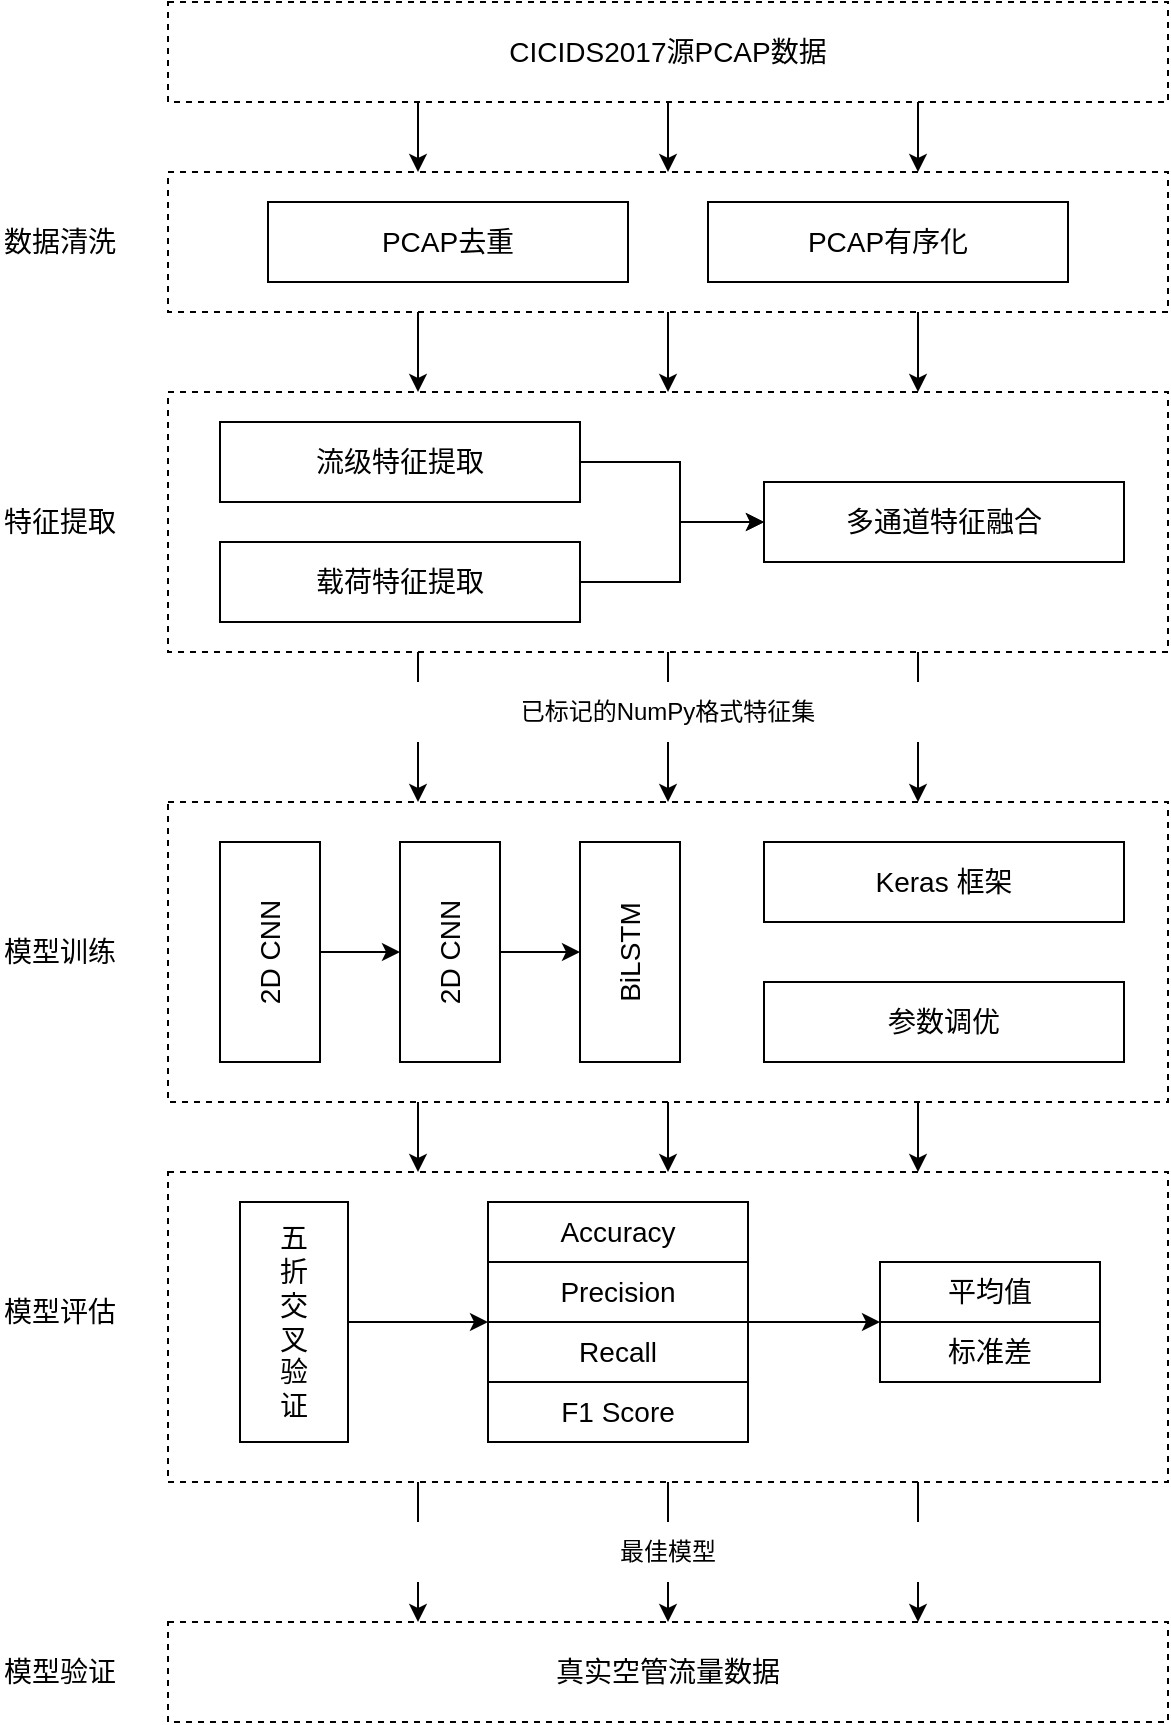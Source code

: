 <mxfile version="24.2.8" type="github">
  <diagram name="第 1 页" id="OkPsT_IW5kjx7w04LjVZ">
    <mxGraphModel dx="782" dy="702" grid="1" gridSize="10" guides="1" tooltips="1" connect="1" arrows="1" fold="1" page="1" pageScale="1" pageWidth="827" pageHeight="1169" math="0" shadow="0">
      <root>
        <mxCell id="0" />
        <mxCell id="1" parent="0" />
        <mxCell id="D_5Hzrj7gXOV7BN0E7Wh-92" style="edgeStyle=orthogonalEdgeStyle;rounded=0;orthogonalLoop=1;jettySize=auto;html=1;exitX=0.25;exitY=1;exitDx=0;exitDy=0;entryX=0.25;entryY=0;entryDx=0;entryDy=0;" edge="1" parent="1" source="D_5Hzrj7gXOV7BN0E7Wh-86" target="D_5Hzrj7gXOV7BN0E7Wh-91">
          <mxGeometry relative="1" as="geometry" />
        </mxCell>
        <mxCell id="D_5Hzrj7gXOV7BN0E7Wh-93" style="edgeStyle=orthogonalEdgeStyle;rounded=0;orthogonalLoop=1;jettySize=auto;html=1;exitX=0.5;exitY=1;exitDx=0;exitDy=0;entryX=0.5;entryY=0;entryDx=0;entryDy=0;" edge="1" parent="1" source="D_5Hzrj7gXOV7BN0E7Wh-86" target="D_5Hzrj7gXOV7BN0E7Wh-91">
          <mxGeometry relative="1" as="geometry" />
        </mxCell>
        <mxCell id="D_5Hzrj7gXOV7BN0E7Wh-94" style="edgeStyle=orthogonalEdgeStyle;rounded=0;orthogonalLoop=1;jettySize=auto;html=1;exitX=0.75;exitY=1;exitDx=0;exitDy=0;entryX=0.75;entryY=0;entryDx=0;entryDy=0;" edge="1" parent="1" source="D_5Hzrj7gXOV7BN0E7Wh-86" target="D_5Hzrj7gXOV7BN0E7Wh-91">
          <mxGeometry relative="1" as="geometry" />
        </mxCell>
        <mxCell id="D_5Hzrj7gXOV7BN0E7Wh-86" value="" style="rounded=0;whiteSpace=wrap;html=1;dashed=1;" vertex="1" parent="1">
          <mxGeometry x="164" y="615" width="500" height="155" as="geometry" />
        </mxCell>
        <mxCell id="D_5Hzrj7gXOV7BN0E7Wh-88" style="edgeStyle=orthogonalEdgeStyle;rounded=0;orthogonalLoop=1;jettySize=auto;html=1;exitX=0.25;exitY=1;exitDx=0;exitDy=0;entryX=0.25;entryY=0;entryDx=0;entryDy=0;" edge="1" parent="1" source="D_5Hzrj7gXOV7BN0E7Wh-63" target="D_5Hzrj7gXOV7BN0E7Wh-86">
          <mxGeometry relative="1" as="geometry" />
        </mxCell>
        <mxCell id="D_5Hzrj7gXOV7BN0E7Wh-89" style="edgeStyle=orthogonalEdgeStyle;rounded=0;orthogonalLoop=1;jettySize=auto;html=1;exitX=0.5;exitY=1;exitDx=0;exitDy=0;entryX=0.5;entryY=0;entryDx=0;entryDy=0;" edge="1" parent="1" source="D_5Hzrj7gXOV7BN0E7Wh-63" target="D_5Hzrj7gXOV7BN0E7Wh-86">
          <mxGeometry relative="1" as="geometry" />
        </mxCell>
        <mxCell id="D_5Hzrj7gXOV7BN0E7Wh-90" style="edgeStyle=orthogonalEdgeStyle;rounded=0;orthogonalLoop=1;jettySize=auto;html=1;exitX=0.75;exitY=1;exitDx=0;exitDy=0;entryX=0.75;entryY=0;entryDx=0;entryDy=0;" edge="1" parent="1" source="D_5Hzrj7gXOV7BN0E7Wh-63" target="D_5Hzrj7gXOV7BN0E7Wh-86">
          <mxGeometry relative="1" as="geometry" />
        </mxCell>
        <mxCell id="D_5Hzrj7gXOV7BN0E7Wh-63" value="" style="rounded=0;whiteSpace=wrap;html=1;dashed=1;" vertex="1" parent="1">
          <mxGeometry x="164" y="430" width="500" height="150" as="geometry" />
        </mxCell>
        <mxCell id="D_5Hzrj7gXOV7BN0E7Wh-64" style="edgeStyle=orthogonalEdgeStyle;rounded=0;orthogonalLoop=1;jettySize=auto;html=1;exitX=0.25;exitY=1;exitDx=0;exitDy=0;entryX=0.25;entryY=0;entryDx=0;entryDy=0;" edge="1" parent="1" source="D_5Hzrj7gXOV7BN0E7Wh-13" target="D_5Hzrj7gXOV7BN0E7Wh-63">
          <mxGeometry relative="1" as="geometry" />
        </mxCell>
        <mxCell id="D_5Hzrj7gXOV7BN0E7Wh-65" style="edgeStyle=orthogonalEdgeStyle;rounded=0;orthogonalLoop=1;jettySize=auto;html=1;exitX=0.5;exitY=1;exitDx=0;exitDy=0;entryX=0.5;entryY=0;entryDx=0;entryDy=0;" edge="1" parent="1" source="D_5Hzrj7gXOV7BN0E7Wh-13" target="D_5Hzrj7gXOV7BN0E7Wh-63">
          <mxGeometry relative="1" as="geometry" />
        </mxCell>
        <mxCell id="D_5Hzrj7gXOV7BN0E7Wh-66" style="edgeStyle=orthogonalEdgeStyle;rounded=0;orthogonalLoop=1;jettySize=auto;html=1;exitX=0.75;exitY=1;exitDx=0;exitDy=0;entryX=0.75;entryY=0;entryDx=0;entryDy=0;" edge="1" parent="1" source="D_5Hzrj7gXOV7BN0E7Wh-13" target="D_5Hzrj7gXOV7BN0E7Wh-63">
          <mxGeometry relative="1" as="geometry" />
        </mxCell>
        <mxCell id="D_5Hzrj7gXOV7BN0E7Wh-13" value="" style="rounded=0;whiteSpace=wrap;html=1;dashed=1;" vertex="1" parent="1">
          <mxGeometry x="164" y="225" width="500" height="130" as="geometry" />
        </mxCell>
        <mxCell id="D_5Hzrj7gXOV7BN0E7Wh-18" style="edgeStyle=orthogonalEdgeStyle;rounded=0;orthogonalLoop=1;jettySize=auto;html=1;exitX=0.25;exitY=1;exitDx=0;exitDy=0;entryX=0.25;entryY=0;entryDx=0;entryDy=0;" edge="1" parent="1" source="D_5Hzrj7gXOV7BN0E7Wh-11" target="D_5Hzrj7gXOV7BN0E7Wh-13">
          <mxGeometry relative="1" as="geometry" />
        </mxCell>
        <mxCell id="D_5Hzrj7gXOV7BN0E7Wh-19" style="edgeStyle=orthogonalEdgeStyle;rounded=0;orthogonalLoop=1;jettySize=auto;html=1;exitX=0.5;exitY=1;exitDx=0;exitDy=0;entryX=0.5;entryY=0;entryDx=0;entryDy=0;" edge="1" parent="1" source="D_5Hzrj7gXOV7BN0E7Wh-11" target="D_5Hzrj7gXOV7BN0E7Wh-13">
          <mxGeometry relative="1" as="geometry" />
        </mxCell>
        <mxCell id="D_5Hzrj7gXOV7BN0E7Wh-20" style="edgeStyle=orthogonalEdgeStyle;rounded=0;orthogonalLoop=1;jettySize=auto;html=1;exitX=0.75;exitY=1;exitDx=0;exitDy=0;entryX=0.75;entryY=0;entryDx=0;entryDy=0;" edge="1" parent="1" source="D_5Hzrj7gXOV7BN0E7Wh-11" target="D_5Hzrj7gXOV7BN0E7Wh-13">
          <mxGeometry relative="1" as="geometry" />
        </mxCell>
        <mxCell id="D_5Hzrj7gXOV7BN0E7Wh-11" value="" style="rounded=0;whiteSpace=wrap;html=1;dashed=1;" vertex="1" parent="1">
          <mxGeometry x="164" y="115" width="500" height="70" as="geometry" />
        </mxCell>
        <mxCell id="D_5Hzrj7gXOV7BN0E7Wh-15" style="edgeStyle=orthogonalEdgeStyle;rounded=0;orthogonalLoop=1;jettySize=auto;html=1;entryX=0.5;entryY=0;entryDx=0;entryDy=0;" edge="1" parent="1" source="D_5Hzrj7gXOV7BN0E7Wh-1" target="D_5Hzrj7gXOV7BN0E7Wh-11">
          <mxGeometry relative="1" as="geometry" />
        </mxCell>
        <mxCell id="D_5Hzrj7gXOV7BN0E7Wh-21" style="edgeStyle=orthogonalEdgeStyle;rounded=0;orthogonalLoop=1;jettySize=auto;html=1;exitX=0.75;exitY=1;exitDx=0;exitDy=0;entryX=0.75;entryY=0;entryDx=0;entryDy=0;" edge="1" parent="1" source="D_5Hzrj7gXOV7BN0E7Wh-1" target="D_5Hzrj7gXOV7BN0E7Wh-11">
          <mxGeometry relative="1" as="geometry" />
        </mxCell>
        <mxCell id="D_5Hzrj7gXOV7BN0E7Wh-1" value="&lt;font style=&quot;font-size: 14px;&quot;&gt;CICIDS2017源PCAP数据&lt;/font&gt;" style="rounded=0;whiteSpace=wrap;html=1;dashed=1;" vertex="1" parent="1">
          <mxGeometry x="164" y="30" width="500" height="50" as="geometry" />
        </mxCell>
        <mxCell id="D_5Hzrj7gXOV7BN0E7Wh-4" value="&lt;font style=&quot;font-size: 14px;&quot;&gt;PCAP&lt;/font&gt;&lt;span style=&quot;font-size: 14px; background-color: initial;&quot;&gt;去重&lt;/span&gt;" style="rounded=0;whiteSpace=wrap;html=1;" vertex="1" parent="1">
          <mxGeometry x="214" y="130" width="180" height="40" as="geometry" />
        </mxCell>
        <mxCell id="D_5Hzrj7gXOV7BN0E7Wh-7" value="&lt;font style=&quot;font-size: 14px;&quot;&gt;PCAP有序化&lt;/font&gt;" style="rounded=0;whiteSpace=wrap;html=1;" vertex="1" parent="1">
          <mxGeometry x="434" y="130" width="180" height="40" as="geometry" />
        </mxCell>
        <mxCell id="D_5Hzrj7gXOV7BN0E7Wh-22" style="edgeStyle=orthogonalEdgeStyle;rounded=0;orthogonalLoop=1;jettySize=auto;html=1;exitX=1;exitY=0.5;exitDx=0;exitDy=0;" edge="1" parent="1" source="D_5Hzrj7gXOV7BN0E7Wh-8" target="D_5Hzrj7gXOV7BN0E7Wh-10">
          <mxGeometry relative="1" as="geometry">
            <Array as="points">
              <mxPoint x="420" y="260" />
              <mxPoint x="420" y="290" />
            </Array>
          </mxGeometry>
        </mxCell>
        <mxCell id="D_5Hzrj7gXOV7BN0E7Wh-8" value="&lt;span style=&quot;font-size: 14px;&quot;&gt;流级特征提取&lt;/span&gt;" style="rounded=0;whiteSpace=wrap;html=1;" vertex="1" parent="1">
          <mxGeometry x="190" y="240" width="180" height="40" as="geometry" />
        </mxCell>
        <mxCell id="D_5Hzrj7gXOV7BN0E7Wh-23" style="edgeStyle=orthogonalEdgeStyle;rounded=0;orthogonalLoop=1;jettySize=auto;html=1;exitX=1;exitY=0.5;exitDx=0;exitDy=0;entryX=0;entryY=0.5;entryDx=0;entryDy=0;" edge="1" parent="1" source="D_5Hzrj7gXOV7BN0E7Wh-9" target="D_5Hzrj7gXOV7BN0E7Wh-10">
          <mxGeometry relative="1" as="geometry">
            <mxPoint x="430" y="290" as="targetPoint" />
            <Array as="points">
              <mxPoint x="420" y="320" />
              <mxPoint x="420" y="290" />
            </Array>
          </mxGeometry>
        </mxCell>
        <mxCell id="D_5Hzrj7gXOV7BN0E7Wh-9" value="&lt;span style=&quot;font-size: 14px;&quot;&gt;载荷&lt;/span&gt;&lt;span style=&quot;font-size: 14px; background-color: initial;&quot;&gt;特征提取&lt;/span&gt;" style="rounded=0;whiteSpace=wrap;html=1;" vertex="1" parent="1">
          <mxGeometry x="190" y="300" width="180" height="40" as="geometry" />
        </mxCell>
        <mxCell id="D_5Hzrj7gXOV7BN0E7Wh-10" value="&lt;font style=&quot;font-size: 14px;&quot;&gt;多通道特征融合&lt;/font&gt;" style="rounded=0;whiteSpace=wrap;html=1;" vertex="1" parent="1">
          <mxGeometry x="462" y="270" width="180" height="40" as="geometry" />
        </mxCell>
        <mxCell id="D_5Hzrj7gXOV7BN0E7Wh-12" value="&lt;font style=&quot;font-size: 14px;&quot;&gt;数&lt;font style=&quot;font-size: 14px;&quot;&gt;据清洗&lt;/font&gt;&lt;/font&gt;" style="text;html=1;align=center;verticalAlign=middle;whiteSpace=wrap;rounded=0;" vertex="1" parent="1">
          <mxGeometry x="80" y="135" width="60" height="30" as="geometry" />
        </mxCell>
        <mxCell id="D_5Hzrj7gXOV7BN0E7Wh-14" value="" style="endArrow=classic;html=1;rounded=0;exitX=0.25;exitY=1;exitDx=0;exitDy=0;entryX=0.25;entryY=0;entryDx=0;entryDy=0;" edge="1" parent="1" source="D_5Hzrj7gXOV7BN0E7Wh-1" target="D_5Hzrj7gXOV7BN0E7Wh-11">
          <mxGeometry width="50" height="50" relative="1" as="geometry">
            <mxPoint x="380" y="370" as="sourcePoint" />
            <mxPoint x="430" y="320" as="targetPoint" />
          </mxGeometry>
        </mxCell>
        <mxCell id="D_5Hzrj7gXOV7BN0E7Wh-24" value="&lt;span style=&quot;font-size: 14px;&quot;&gt;特征提取&lt;/span&gt;" style="text;html=1;align=center;verticalAlign=middle;whiteSpace=wrap;rounded=0;" vertex="1" parent="1">
          <mxGeometry x="80" y="275" width="60" height="30" as="geometry" />
        </mxCell>
        <mxCell id="D_5Hzrj7gXOV7BN0E7Wh-59" style="edgeStyle=orthogonalEdgeStyle;rounded=0;orthogonalLoop=1;jettySize=auto;html=1;exitX=1;exitY=0.5;exitDx=0;exitDy=0;entryX=0;entryY=0.5;entryDx=0;entryDy=0;" edge="1" parent="1" source="D_5Hzrj7gXOV7BN0E7Wh-56" target="D_5Hzrj7gXOV7BN0E7Wh-57">
          <mxGeometry relative="1" as="geometry" />
        </mxCell>
        <mxCell id="D_5Hzrj7gXOV7BN0E7Wh-56" value="&lt;font style=&quot;font-size: 14px;&quot;&gt;2D CNN&lt;/font&gt;" style="rounded=0;whiteSpace=wrap;html=1;horizontal=0;" vertex="1" parent="1">
          <mxGeometry x="190" y="450" width="50" height="110" as="geometry" />
        </mxCell>
        <mxCell id="D_5Hzrj7gXOV7BN0E7Wh-60" style="edgeStyle=orthogonalEdgeStyle;rounded=0;orthogonalLoop=1;jettySize=auto;html=1;entryX=0;entryY=0.5;entryDx=0;entryDy=0;" edge="1" parent="1" source="D_5Hzrj7gXOV7BN0E7Wh-57" target="D_5Hzrj7gXOV7BN0E7Wh-58">
          <mxGeometry relative="1" as="geometry" />
        </mxCell>
        <mxCell id="D_5Hzrj7gXOV7BN0E7Wh-57" value="&lt;font style=&quot;font-size: 14px;&quot;&gt;2D CNN&lt;/font&gt;" style="rounded=0;whiteSpace=wrap;html=1;horizontal=0;" vertex="1" parent="1">
          <mxGeometry x="280" y="450" width="50" height="110" as="geometry" />
        </mxCell>
        <mxCell id="D_5Hzrj7gXOV7BN0E7Wh-58" value="&lt;font style=&quot;font-size: 14px;&quot;&gt;BiLSTM&lt;/font&gt;" style="rounded=0;whiteSpace=wrap;html=1;horizontal=0;" vertex="1" parent="1">
          <mxGeometry x="370" y="450" width="50" height="110" as="geometry" />
        </mxCell>
        <mxCell id="D_5Hzrj7gXOV7BN0E7Wh-61" value="&lt;font style=&quot;font-size: 14px;&quot;&gt;Keras 框架&lt;/font&gt;" style="rounded=0;whiteSpace=wrap;html=1;" vertex="1" parent="1">
          <mxGeometry x="462" y="450" width="180" height="40" as="geometry" />
        </mxCell>
        <mxCell id="D_5Hzrj7gXOV7BN0E7Wh-62" value="&lt;span style=&quot;font-size: 14px;&quot;&gt;参数调优&lt;/span&gt;" style="rounded=0;whiteSpace=wrap;html=1;" vertex="1" parent="1">
          <mxGeometry x="462" y="520" width="180" height="40" as="geometry" />
        </mxCell>
        <mxCell id="D_5Hzrj7gXOV7BN0E7Wh-68" value="已标记的NumPy格式特征集" style="rounded=0;whiteSpace=wrap;html=1;strokeColor=none;" vertex="1" parent="1">
          <mxGeometry x="271" y="370" width="286" height="30" as="geometry" />
        </mxCell>
        <mxCell id="D_5Hzrj7gXOV7BN0E7Wh-69" value="&lt;span style=&quot;font-size: 14px;&quot;&gt;模型训练&lt;/span&gt;" style="text;html=1;align=center;verticalAlign=middle;whiteSpace=wrap;rounded=0;" vertex="1" parent="1">
          <mxGeometry x="80" y="490" width="60" height="30" as="geometry" />
        </mxCell>
        <mxCell id="D_5Hzrj7gXOV7BN0E7Wh-76" style="edgeStyle=orthogonalEdgeStyle;rounded=0;orthogonalLoop=1;jettySize=auto;html=1;entryX=0;entryY=0;entryDx=0;entryDy=0;" edge="1" parent="1" source="D_5Hzrj7gXOV7BN0E7Wh-70" target="D_5Hzrj7gXOV7BN0E7Wh-73">
          <mxGeometry relative="1" as="geometry">
            <Array as="points">
              <mxPoint x="310" y="690" />
              <mxPoint x="310" y="690" />
            </Array>
          </mxGeometry>
        </mxCell>
        <mxCell id="D_5Hzrj7gXOV7BN0E7Wh-70" value="&lt;span style=&quot;font-size: 14px;&quot;&gt;五&lt;/span&gt;&lt;div&gt;&lt;span style=&quot;font-size: 14px;&quot;&gt;折&lt;/span&gt;&lt;/div&gt;&lt;div&gt;&lt;span style=&quot;font-size: 14px;&quot;&gt;交&lt;/span&gt;&lt;/div&gt;&lt;div&gt;&lt;span style=&quot;font-size: 14px;&quot;&gt;叉&lt;/span&gt;&lt;/div&gt;&lt;div&gt;&lt;span style=&quot;font-size: 14px;&quot;&gt;验&lt;/span&gt;&lt;/div&gt;&lt;div&gt;&lt;span style=&quot;font-size: 14px;&quot;&gt;证&lt;/span&gt;&lt;/div&gt;" style="rounded=0;whiteSpace=wrap;html=1;horizontal=1;" vertex="1" parent="1">
          <mxGeometry x="200" y="630" width="54" height="120" as="geometry" />
        </mxCell>
        <mxCell id="D_5Hzrj7gXOV7BN0E7Wh-75" value="" style="group" vertex="1" connectable="0" parent="1">
          <mxGeometry x="324" y="630" width="252" height="130" as="geometry" />
        </mxCell>
        <mxCell id="D_5Hzrj7gXOV7BN0E7Wh-71" value="&lt;span style=&quot;font-size: 14px;&quot;&gt;Accuracy&lt;/span&gt;" style="rounded=0;whiteSpace=wrap;html=1;" vertex="1" parent="D_5Hzrj7gXOV7BN0E7Wh-75">
          <mxGeometry width="130" height="30" as="geometry" />
        </mxCell>
        <mxCell id="D_5Hzrj7gXOV7BN0E7Wh-72" value="&lt;span style=&quot;font-size: 14px;&quot;&gt;Precision&lt;/span&gt;" style="rounded=0;whiteSpace=wrap;html=1;" vertex="1" parent="D_5Hzrj7gXOV7BN0E7Wh-75">
          <mxGeometry y="30" width="130" height="30" as="geometry" />
        </mxCell>
        <mxCell id="D_5Hzrj7gXOV7BN0E7Wh-73" value="&lt;span style=&quot;font-size: 14px;&quot;&gt;Recall&lt;/span&gt;" style="rounded=0;whiteSpace=wrap;html=1;" vertex="1" parent="D_5Hzrj7gXOV7BN0E7Wh-75">
          <mxGeometry y="60" width="130" height="30" as="geometry" />
        </mxCell>
        <mxCell id="D_5Hzrj7gXOV7BN0E7Wh-74" value="&lt;span style=&quot;font-size: 14px;&quot;&gt;F1 Score&lt;/span&gt;" style="rounded=0;whiteSpace=wrap;html=1;" vertex="1" parent="D_5Hzrj7gXOV7BN0E7Wh-75">
          <mxGeometry y="90" width="130" height="30" as="geometry" />
        </mxCell>
        <mxCell id="D_5Hzrj7gXOV7BN0E7Wh-82" value="" style="group" vertex="1" connectable="0" parent="1">
          <mxGeometry x="530" y="660" width="110" height="60" as="geometry" />
        </mxCell>
        <mxCell id="D_5Hzrj7gXOV7BN0E7Wh-85" value="" style="group" vertex="1" connectable="0" parent="D_5Hzrj7gXOV7BN0E7Wh-82">
          <mxGeometry x="-10" width="110" height="60" as="geometry" />
        </mxCell>
        <mxCell id="D_5Hzrj7gXOV7BN0E7Wh-80" value="&lt;span style=&quot;font-size: 14px;&quot;&gt;平均值&lt;/span&gt;" style="rounded=0;whiteSpace=wrap;html=1;" vertex="1" parent="D_5Hzrj7gXOV7BN0E7Wh-85">
          <mxGeometry width="110" height="30" as="geometry" />
        </mxCell>
        <mxCell id="D_5Hzrj7gXOV7BN0E7Wh-81" value="&lt;span style=&quot;font-size: 14px;&quot;&gt;标准差&lt;/span&gt;" style="rounded=0;whiteSpace=wrap;html=1;" vertex="1" parent="D_5Hzrj7gXOV7BN0E7Wh-85">
          <mxGeometry y="30" width="110" height="30" as="geometry" />
        </mxCell>
        <mxCell id="D_5Hzrj7gXOV7BN0E7Wh-84" style="edgeStyle=orthogonalEdgeStyle;rounded=0;orthogonalLoop=1;jettySize=auto;html=1;exitX=0.5;exitY=1;exitDx=0;exitDy=0;" edge="1" parent="D_5Hzrj7gXOV7BN0E7Wh-85" source="D_5Hzrj7gXOV7BN0E7Wh-80" target="D_5Hzrj7gXOV7BN0E7Wh-80">
          <mxGeometry relative="1" as="geometry" />
        </mxCell>
        <mxCell id="D_5Hzrj7gXOV7BN0E7Wh-83" style="edgeStyle=orthogonalEdgeStyle;rounded=0;orthogonalLoop=1;jettySize=auto;html=1;exitX=1;exitY=0;exitDx=0;exitDy=0;entryX=0;entryY=0;entryDx=0;entryDy=0;" edge="1" parent="1" source="D_5Hzrj7gXOV7BN0E7Wh-73" target="D_5Hzrj7gXOV7BN0E7Wh-81">
          <mxGeometry relative="1" as="geometry">
            <Array as="points">
              <mxPoint x="490" y="690" />
              <mxPoint x="490" y="690" />
            </Array>
          </mxGeometry>
        </mxCell>
        <mxCell id="D_5Hzrj7gXOV7BN0E7Wh-87" value="&lt;span style=&quot;font-size: 14px;&quot;&gt;模型评估&lt;/span&gt;" style="text;html=1;align=center;verticalAlign=middle;whiteSpace=wrap;rounded=0;" vertex="1" parent="1">
          <mxGeometry x="80" y="670" width="60" height="30" as="geometry" />
        </mxCell>
        <mxCell id="D_5Hzrj7gXOV7BN0E7Wh-91" value="&lt;font style=&quot;font-size: 14px;&quot;&gt;真实空管流量数据&lt;/font&gt;" style="rounded=0;whiteSpace=wrap;html=1;dashed=1;" vertex="1" parent="1">
          <mxGeometry x="164" y="840" width="500" height="50" as="geometry" />
        </mxCell>
        <mxCell id="D_5Hzrj7gXOV7BN0E7Wh-95" value="最佳模型" style="rounded=0;whiteSpace=wrap;html=1;strokeColor=none;" vertex="1" parent="1">
          <mxGeometry x="271" y="790" width="286" height="30" as="geometry" />
        </mxCell>
        <mxCell id="D_5Hzrj7gXOV7BN0E7Wh-96" value="&lt;span style=&quot;font-size: 14px;&quot;&gt;模型验证&lt;/span&gt;" style="text;html=1;align=center;verticalAlign=middle;whiteSpace=wrap;rounded=0;" vertex="1" parent="1">
          <mxGeometry x="80" y="850" width="60" height="30" as="geometry" />
        </mxCell>
      </root>
    </mxGraphModel>
  </diagram>
</mxfile>
